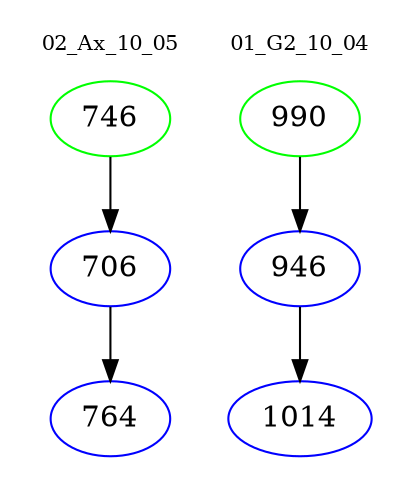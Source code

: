 digraph{
subgraph cluster_0 {
color = white
label = "02_Ax_10_05";
fontsize=10;
T0_746 [label="746", color="green"]
T0_746 -> T0_706 [color="black"]
T0_706 [label="706", color="blue"]
T0_706 -> T0_764 [color="black"]
T0_764 [label="764", color="blue"]
}
subgraph cluster_1 {
color = white
label = "01_G2_10_04";
fontsize=10;
T1_990 [label="990", color="green"]
T1_990 -> T1_946 [color="black"]
T1_946 [label="946", color="blue"]
T1_946 -> T1_1014 [color="black"]
T1_1014 [label="1014", color="blue"]
}
}
